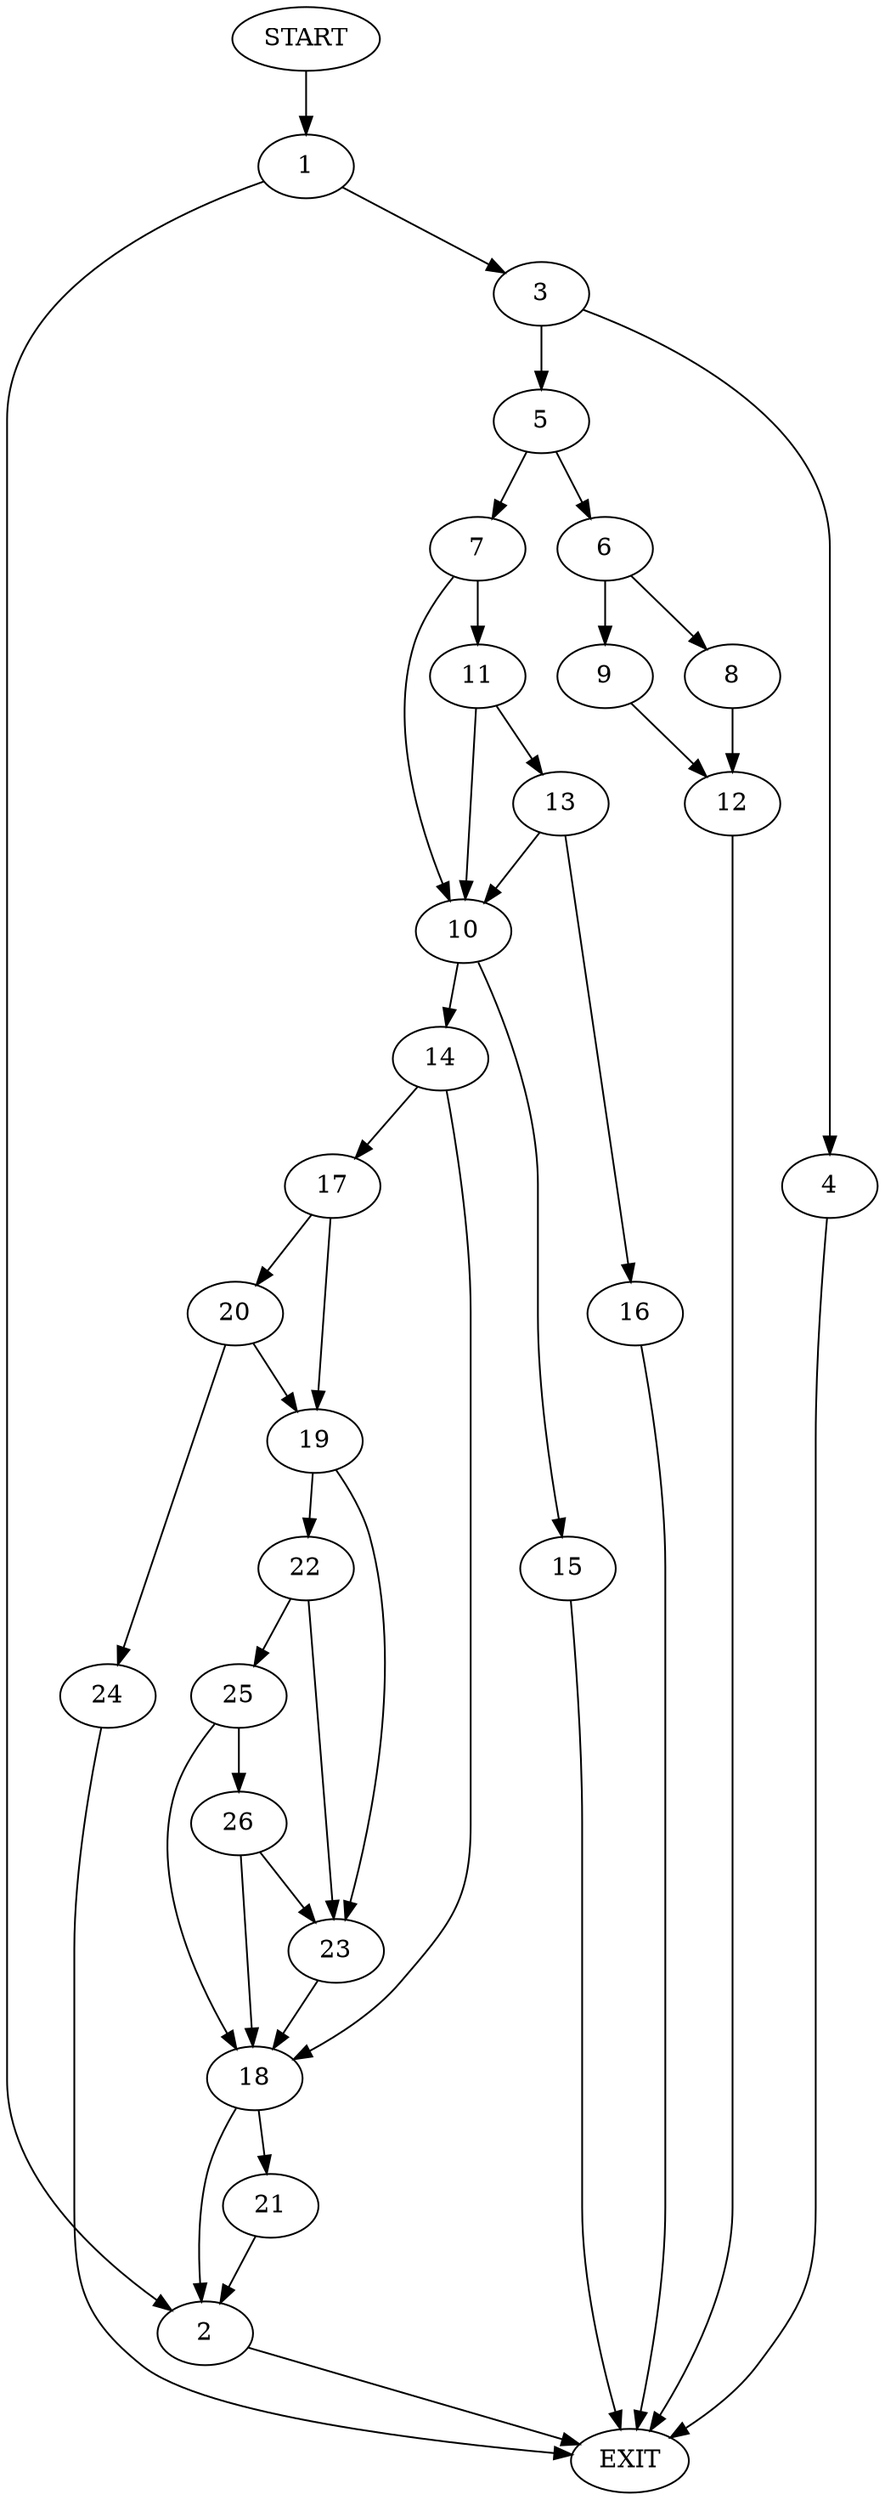 digraph {
0 [label="START"]
27 [label="EXIT"]
0 -> 1
1 -> 2
1 -> 3
3 -> 4
3 -> 5
2 -> 27
4 -> 27
5 -> 6
5 -> 7
6 -> 8
6 -> 9
7 -> 10
7 -> 11
8 -> 12
9 -> 12
12 -> 27
11 -> 10
11 -> 13
10 -> 14
10 -> 15
13 -> 10
13 -> 16
16 -> 27
14 -> 17
14 -> 18
15 -> 27
17 -> 19
17 -> 20
18 -> 21
18 -> 2
19 -> 22
19 -> 23
20 -> 19
20 -> 24
24 -> 27
22 -> 23
22 -> 25
23 -> 18
25 -> 26
25 -> 18
26 -> 23
26 -> 18
21 -> 2
}
